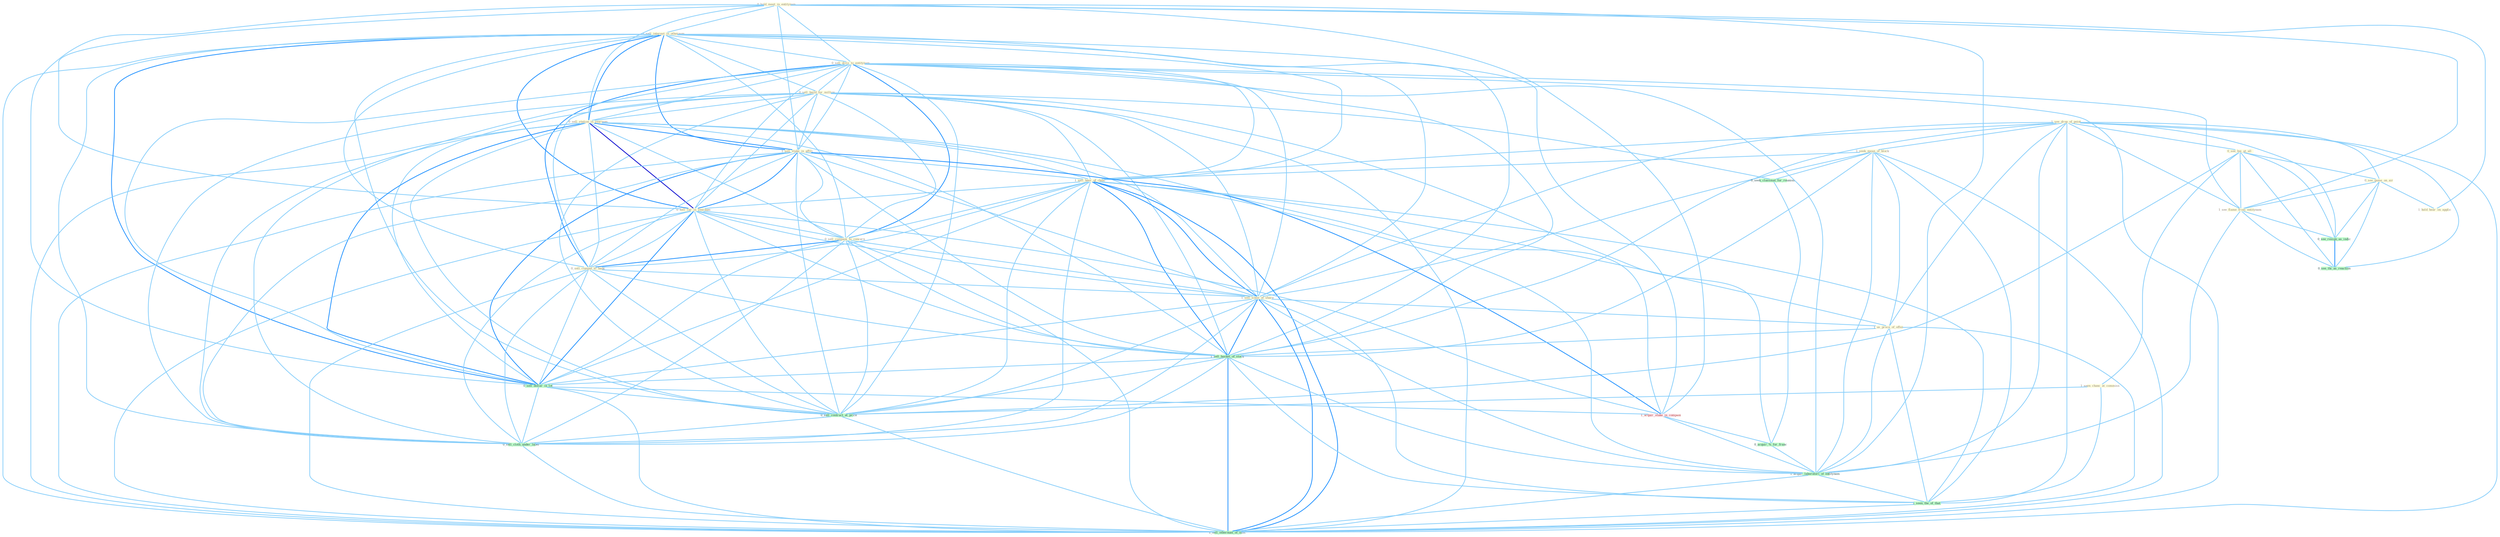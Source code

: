 Graph G{ 
    node
    [shape=polygon,style=filled,width=.5,height=.06,color="#BDFCC9",fixedsize=true,fontsize=4,
    fontcolor="#2f4f4f"];
    {node
    [color="#ffffe0", fontcolor="#8b7d6b"] "0_hold_meet_in_entitynam " "1_see_drop_of_point " "1_seek_mean_of_block " "0_see_bui_at_all " "1_sell_interest_in_othernum " "0_sell_divis_to_entitynam " "0_see_game_on_air " "0_sell_build_for_million " "0_sell_station_in_yearnum " "1_sell_stake_in_affili " "1_seen_chanc_at_commiss " "1_sell_beer_of_choic " "0_sell_car_in_yearnum " "0_sell_compani_to_concern " "0_sell_comput_to_bank " "1_sell_some_of_share " "1_see_flame_from_entitynam " "1_us_proce_of_offer " "1_hold_hear_on_applic "}
{node [color="#fff0f5", fontcolor="#b22222"] "1_acquir_stake_in_compani "}
edge [color="#B0E2FF"];

	"0_hold_meet_in_entitynam " -- "1_sell_interest_in_othernum " [w="1", color="#87cefa" ];
	"0_hold_meet_in_entitynam " -- "0_sell_divis_to_entitynam " [w="1", color="#87cefa" ];
	"0_hold_meet_in_entitynam " -- "0_sell_station_in_yearnum " [w="1", color="#87cefa" ];
	"0_hold_meet_in_entitynam " -- "1_sell_stake_in_affili " [w="1", color="#87cefa" ];
	"0_hold_meet_in_entitynam " -- "0_sell_car_in_yearnum " [w="1", color="#87cefa" ];
	"0_hold_meet_in_entitynam " -- "1_see_flame_from_entitynam " [w="1", color="#87cefa" ];
	"0_hold_meet_in_entitynam " -- "1_hold_hear_on_applic " [w="1", color="#87cefa" ];
	"0_hold_meet_in_entitynam " -- "0_sell_dollar_in_lot " [w="1", color="#87cefa" ];
	"0_hold_meet_in_entitynam " -- "1_acquir_stake_in_compani " [w="1", color="#87cefa" ];
	"0_hold_meet_in_entitynam " -- "1_acquir_laboratori_of_entitynam " [w="1", color="#87cefa" ];
	"1_see_drop_of_point " -- "1_seek_mean_of_block " [w="1", color="#87cefa" ];
	"1_see_drop_of_point " -- "0_see_bui_at_all " [w="1", color="#87cefa" ];
	"1_see_drop_of_point " -- "0_see_game_on_air " [w="1", color="#87cefa" ];
	"1_see_drop_of_point " -- "1_sell_beer_of_choic " [w="1", color="#87cefa" ];
	"1_see_drop_of_point " -- "1_sell_some_of_share " [w="1", color="#87cefa" ];
	"1_see_drop_of_point " -- "1_see_flame_from_entitynam " [w="1", color="#87cefa" ];
	"1_see_drop_of_point " -- "1_us_proce_of_offer " [w="1", color="#87cefa" ];
	"1_see_drop_of_point " -- "1_sell_basket_of_stock " [w="1", color="#87cefa" ];
	"1_see_drop_of_point " -- "0_see_resign_as_indic " [w="1", color="#87cefa" ];
	"1_see_drop_of_point " -- "1_acquir_laboratori_of_entitynam " [w="1", color="#87cefa" ];
	"1_see_drop_of_point " -- "1_seen_the_of_that " [w="1", color="#87cefa" ];
	"1_see_drop_of_point " -- "1_sell_othernum_of_offic " [w="1", color="#87cefa" ];
	"1_see_drop_of_point " -- "0_see_thi_as_reaction " [w="1", color="#87cefa" ];
	"1_seek_mean_of_block " -- "1_sell_beer_of_choic " [w="1", color="#87cefa" ];
	"1_seek_mean_of_block " -- "1_sell_some_of_share " [w="1", color="#87cefa" ];
	"1_seek_mean_of_block " -- "1_us_proce_of_offer " [w="1", color="#87cefa" ];
	"1_seek_mean_of_block " -- "0_seek_classmat_for_reunion " [w="1", color="#87cefa" ];
	"1_seek_mean_of_block " -- "1_sell_basket_of_stock " [w="1", color="#87cefa" ];
	"1_seek_mean_of_block " -- "1_acquir_laboratori_of_entitynam " [w="1", color="#87cefa" ];
	"1_seek_mean_of_block " -- "1_seen_the_of_that " [w="1", color="#87cefa" ];
	"1_seek_mean_of_block " -- "1_sell_othernum_of_offic " [w="1", color="#87cefa" ];
	"0_see_bui_at_all " -- "0_see_game_on_air " [w="1", color="#87cefa" ];
	"0_see_bui_at_all " -- "1_seen_chanc_at_commiss " [w="1", color="#87cefa" ];
	"0_see_bui_at_all " -- "1_see_flame_from_entitynam " [w="1", color="#87cefa" ];
	"0_see_bui_at_all " -- "0_see_resign_as_indic " [w="1", color="#87cefa" ];
	"0_see_bui_at_all " -- "0_sell_contract_at_price " [w="1", color="#87cefa" ];
	"0_see_bui_at_all " -- "0_see_thi_as_reaction " [w="1", color="#87cefa" ];
	"1_sell_interest_in_othernum " -- "0_sell_divis_to_entitynam " [w="1", color="#87cefa" ];
	"1_sell_interest_in_othernum " -- "0_sell_build_for_million " [w="1", color="#87cefa" ];
	"1_sell_interest_in_othernum " -- "0_sell_station_in_yearnum " [w="2", color="#1e90ff" , len=0.8];
	"1_sell_interest_in_othernum " -- "1_sell_stake_in_affili " [w="2", color="#1e90ff" , len=0.8];
	"1_sell_interest_in_othernum " -- "1_sell_beer_of_choic " [w="1", color="#87cefa" ];
	"1_sell_interest_in_othernum " -- "0_sell_car_in_yearnum " [w="2", color="#1e90ff" , len=0.8];
	"1_sell_interest_in_othernum " -- "0_sell_compani_to_concern " [w="1", color="#87cefa" ];
	"1_sell_interest_in_othernum " -- "0_sell_comput_to_bank " [w="1", color="#87cefa" ];
	"1_sell_interest_in_othernum " -- "1_sell_some_of_share " [w="1", color="#87cefa" ];
	"1_sell_interest_in_othernum " -- "1_sell_basket_of_stock " [w="1", color="#87cefa" ];
	"1_sell_interest_in_othernum " -- "0_sell_dollar_in_lot " [w="2", color="#1e90ff" , len=0.8];
	"1_sell_interest_in_othernum " -- "1_acquir_stake_in_compani " [w="1", color="#87cefa" ];
	"1_sell_interest_in_othernum " -- "0_sell_contract_at_price " [w="1", color="#87cefa" ];
	"1_sell_interest_in_othernum " -- "0_sell_cloth_under_label " [w="1", color="#87cefa" ];
	"1_sell_interest_in_othernum " -- "1_sell_othernum_of_offic " [w="1", color="#87cefa" ];
	"0_sell_divis_to_entitynam " -- "0_sell_build_for_million " [w="1", color="#87cefa" ];
	"0_sell_divis_to_entitynam " -- "0_sell_station_in_yearnum " [w="1", color="#87cefa" ];
	"0_sell_divis_to_entitynam " -- "1_sell_stake_in_affili " [w="1", color="#87cefa" ];
	"0_sell_divis_to_entitynam " -- "1_sell_beer_of_choic " [w="1", color="#87cefa" ];
	"0_sell_divis_to_entitynam " -- "0_sell_car_in_yearnum " [w="1", color="#87cefa" ];
	"0_sell_divis_to_entitynam " -- "0_sell_compani_to_concern " [w="2", color="#1e90ff" , len=0.8];
	"0_sell_divis_to_entitynam " -- "0_sell_comput_to_bank " [w="2", color="#1e90ff" , len=0.8];
	"0_sell_divis_to_entitynam " -- "1_sell_some_of_share " [w="1", color="#87cefa" ];
	"0_sell_divis_to_entitynam " -- "1_see_flame_from_entitynam " [w="1", color="#87cefa" ];
	"0_sell_divis_to_entitynam " -- "1_sell_basket_of_stock " [w="1", color="#87cefa" ];
	"0_sell_divis_to_entitynam " -- "0_sell_dollar_in_lot " [w="1", color="#87cefa" ];
	"0_sell_divis_to_entitynam " -- "0_sell_contract_at_price " [w="1", color="#87cefa" ];
	"0_sell_divis_to_entitynam " -- "1_acquir_laboratori_of_entitynam " [w="1", color="#87cefa" ];
	"0_sell_divis_to_entitynam " -- "0_sell_cloth_under_label " [w="1", color="#87cefa" ];
	"0_sell_divis_to_entitynam " -- "1_sell_othernum_of_offic " [w="1", color="#87cefa" ];
	"0_see_game_on_air " -- "1_see_flame_from_entitynam " [w="1", color="#87cefa" ];
	"0_see_game_on_air " -- "1_hold_hear_on_applic " [w="1", color="#87cefa" ];
	"0_see_game_on_air " -- "0_see_resign_as_indic " [w="1", color="#87cefa" ];
	"0_see_game_on_air " -- "0_see_thi_as_reaction " [w="1", color="#87cefa" ];
	"0_sell_build_for_million " -- "0_sell_station_in_yearnum " [w="1", color="#87cefa" ];
	"0_sell_build_for_million " -- "1_sell_stake_in_affili " [w="1", color="#87cefa" ];
	"0_sell_build_for_million " -- "1_sell_beer_of_choic " [w="1", color="#87cefa" ];
	"0_sell_build_for_million " -- "0_sell_car_in_yearnum " [w="1", color="#87cefa" ];
	"0_sell_build_for_million " -- "0_sell_compani_to_concern " [w="1", color="#87cefa" ];
	"0_sell_build_for_million " -- "0_sell_comput_to_bank " [w="1", color="#87cefa" ];
	"0_sell_build_for_million " -- "1_sell_some_of_share " [w="1", color="#87cefa" ];
	"0_sell_build_for_million " -- "0_seek_classmat_for_reunion " [w="1", color="#87cefa" ];
	"0_sell_build_for_million " -- "1_sell_basket_of_stock " [w="1", color="#87cefa" ];
	"0_sell_build_for_million " -- "0_sell_dollar_in_lot " [w="1", color="#87cefa" ];
	"0_sell_build_for_million " -- "0_acquir_%_for_franc " [w="1", color="#87cefa" ];
	"0_sell_build_for_million " -- "0_sell_contract_at_price " [w="1", color="#87cefa" ];
	"0_sell_build_for_million " -- "0_sell_cloth_under_label " [w="1", color="#87cefa" ];
	"0_sell_build_for_million " -- "1_sell_othernum_of_offic " [w="1", color="#87cefa" ];
	"0_sell_station_in_yearnum " -- "1_sell_stake_in_affili " [w="2", color="#1e90ff" , len=0.8];
	"0_sell_station_in_yearnum " -- "1_sell_beer_of_choic " [w="1", color="#87cefa" ];
	"0_sell_station_in_yearnum " -- "0_sell_car_in_yearnum " [w="3", color="#0000cd" , len=0.6];
	"0_sell_station_in_yearnum " -- "0_sell_compani_to_concern " [w="1", color="#87cefa" ];
	"0_sell_station_in_yearnum " -- "0_sell_comput_to_bank " [w="1", color="#87cefa" ];
	"0_sell_station_in_yearnum " -- "1_sell_some_of_share " [w="1", color="#87cefa" ];
	"0_sell_station_in_yearnum " -- "1_sell_basket_of_stock " [w="1", color="#87cefa" ];
	"0_sell_station_in_yearnum " -- "0_sell_dollar_in_lot " [w="2", color="#1e90ff" , len=0.8];
	"0_sell_station_in_yearnum " -- "1_acquir_stake_in_compani " [w="1", color="#87cefa" ];
	"0_sell_station_in_yearnum " -- "0_sell_contract_at_price " [w="1", color="#87cefa" ];
	"0_sell_station_in_yearnum " -- "0_sell_cloth_under_label " [w="1", color="#87cefa" ];
	"0_sell_station_in_yearnum " -- "1_sell_othernum_of_offic " [w="1", color="#87cefa" ];
	"1_sell_stake_in_affili " -- "1_sell_beer_of_choic " [w="1", color="#87cefa" ];
	"1_sell_stake_in_affili " -- "0_sell_car_in_yearnum " [w="2", color="#1e90ff" , len=0.8];
	"1_sell_stake_in_affili " -- "0_sell_compani_to_concern " [w="1", color="#87cefa" ];
	"1_sell_stake_in_affili " -- "0_sell_comput_to_bank " [w="1", color="#87cefa" ];
	"1_sell_stake_in_affili " -- "1_sell_some_of_share " [w="1", color="#87cefa" ];
	"1_sell_stake_in_affili " -- "1_sell_basket_of_stock " [w="1", color="#87cefa" ];
	"1_sell_stake_in_affili " -- "0_sell_dollar_in_lot " [w="2", color="#1e90ff" , len=0.8];
	"1_sell_stake_in_affili " -- "1_acquir_stake_in_compani " [w="2", color="#1e90ff" , len=0.8];
	"1_sell_stake_in_affili " -- "0_sell_contract_at_price " [w="1", color="#87cefa" ];
	"1_sell_stake_in_affili " -- "0_sell_cloth_under_label " [w="1", color="#87cefa" ];
	"1_sell_stake_in_affili " -- "1_sell_othernum_of_offic " [w="1", color="#87cefa" ];
	"1_seen_chanc_at_commiss " -- "0_sell_contract_at_price " [w="1", color="#87cefa" ];
	"1_seen_chanc_at_commiss " -- "1_seen_the_of_that " [w="1", color="#87cefa" ];
	"1_sell_beer_of_choic " -- "0_sell_car_in_yearnum " [w="1", color="#87cefa" ];
	"1_sell_beer_of_choic " -- "0_sell_compani_to_concern " [w="1", color="#87cefa" ];
	"1_sell_beer_of_choic " -- "0_sell_comput_to_bank " [w="1", color="#87cefa" ];
	"1_sell_beer_of_choic " -- "1_sell_some_of_share " [w="2", color="#1e90ff" , len=0.8];
	"1_sell_beer_of_choic " -- "1_us_proce_of_offer " [w="1", color="#87cefa" ];
	"1_sell_beer_of_choic " -- "1_sell_basket_of_stock " [w="2", color="#1e90ff" , len=0.8];
	"1_sell_beer_of_choic " -- "0_sell_dollar_in_lot " [w="1", color="#87cefa" ];
	"1_sell_beer_of_choic " -- "0_sell_contract_at_price " [w="1", color="#87cefa" ];
	"1_sell_beer_of_choic " -- "1_acquir_laboratori_of_entitynam " [w="1", color="#87cefa" ];
	"1_sell_beer_of_choic " -- "0_sell_cloth_under_label " [w="1", color="#87cefa" ];
	"1_sell_beer_of_choic " -- "1_seen_the_of_that " [w="1", color="#87cefa" ];
	"1_sell_beer_of_choic " -- "1_sell_othernum_of_offic " [w="2", color="#1e90ff" , len=0.8];
	"0_sell_car_in_yearnum " -- "0_sell_compani_to_concern " [w="1", color="#87cefa" ];
	"0_sell_car_in_yearnum " -- "0_sell_comput_to_bank " [w="1", color="#87cefa" ];
	"0_sell_car_in_yearnum " -- "1_sell_some_of_share " [w="1", color="#87cefa" ];
	"0_sell_car_in_yearnum " -- "1_sell_basket_of_stock " [w="1", color="#87cefa" ];
	"0_sell_car_in_yearnum " -- "0_sell_dollar_in_lot " [w="2", color="#1e90ff" , len=0.8];
	"0_sell_car_in_yearnum " -- "1_acquir_stake_in_compani " [w="1", color="#87cefa" ];
	"0_sell_car_in_yearnum " -- "0_sell_contract_at_price " [w="1", color="#87cefa" ];
	"0_sell_car_in_yearnum " -- "0_sell_cloth_under_label " [w="1", color="#87cefa" ];
	"0_sell_car_in_yearnum " -- "1_sell_othernum_of_offic " [w="1", color="#87cefa" ];
	"0_sell_compani_to_concern " -- "0_sell_comput_to_bank " [w="2", color="#1e90ff" , len=0.8];
	"0_sell_compani_to_concern " -- "1_sell_some_of_share " [w="1", color="#87cefa" ];
	"0_sell_compani_to_concern " -- "1_sell_basket_of_stock " [w="1", color="#87cefa" ];
	"0_sell_compani_to_concern " -- "0_sell_dollar_in_lot " [w="1", color="#87cefa" ];
	"0_sell_compani_to_concern " -- "0_sell_contract_at_price " [w="1", color="#87cefa" ];
	"0_sell_compani_to_concern " -- "0_sell_cloth_under_label " [w="1", color="#87cefa" ];
	"0_sell_compani_to_concern " -- "1_sell_othernum_of_offic " [w="1", color="#87cefa" ];
	"0_sell_comput_to_bank " -- "1_sell_some_of_share " [w="1", color="#87cefa" ];
	"0_sell_comput_to_bank " -- "1_sell_basket_of_stock " [w="1", color="#87cefa" ];
	"0_sell_comput_to_bank " -- "0_sell_dollar_in_lot " [w="1", color="#87cefa" ];
	"0_sell_comput_to_bank " -- "0_sell_contract_at_price " [w="1", color="#87cefa" ];
	"0_sell_comput_to_bank " -- "0_sell_cloth_under_label " [w="1", color="#87cefa" ];
	"0_sell_comput_to_bank " -- "1_sell_othernum_of_offic " [w="1", color="#87cefa" ];
	"1_sell_some_of_share " -- "1_us_proce_of_offer " [w="1", color="#87cefa" ];
	"1_sell_some_of_share " -- "1_sell_basket_of_stock " [w="2", color="#1e90ff" , len=0.8];
	"1_sell_some_of_share " -- "0_sell_dollar_in_lot " [w="1", color="#87cefa" ];
	"1_sell_some_of_share " -- "0_sell_contract_at_price " [w="1", color="#87cefa" ];
	"1_sell_some_of_share " -- "1_acquir_laboratori_of_entitynam " [w="1", color="#87cefa" ];
	"1_sell_some_of_share " -- "0_sell_cloth_under_label " [w="1", color="#87cefa" ];
	"1_sell_some_of_share " -- "1_seen_the_of_that " [w="1", color="#87cefa" ];
	"1_sell_some_of_share " -- "1_sell_othernum_of_offic " [w="2", color="#1e90ff" , len=0.8];
	"1_see_flame_from_entitynam " -- "0_see_resign_as_indic " [w="1", color="#87cefa" ];
	"1_see_flame_from_entitynam " -- "1_acquir_laboratori_of_entitynam " [w="1", color="#87cefa" ];
	"1_see_flame_from_entitynam " -- "0_see_thi_as_reaction " [w="1", color="#87cefa" ];
	"1_us_proce_of_offer " -- "1_sell_basket_of_stock " [w="1", color="#87cefa" ];
	"1_us_proce_of_offer " -- "1_acquir_laboratori_of_entitynam " [w="1", color="#87cefa" ];
	"1_us_proce_of_offer " -- "1_seen_the_of_that " [w="1", color="#87cefa" ];
	"1_us_proce_of_offer " -- "1_sell_othernum_of_offic " [w="1", color="#87cefa" ];
	"0_seek_classmat_for_reunion " -- "0_acquir_%_for_franc " [w="1", color="#87cefa" ];
	"1_sell_basket_of_stock " -- "0_sell_dollar_in_lot " [w="1", color="#87cefa" ];
	"1_sell_basket_of_stock " -- "0_sell_contract_at_price " [w="1", color="#87cefa" ];
	"1_sell_basket_of_stock " -- "1_acquir_laboratori_of_entitynam " [w="1", color="#87cefa" ];
	"1_sell_basket_of_stock " -- "0_sell_cloth_under_label " [w="1", color="#87cefa" ];
	"1_sell_basket_of_stock " -- "1_seen_the_of_that " [w="1", color="#87cefa" ];
	"1_sell_basket_of_stock " -- "1_sell_othernum_of_offic " [w="2", color="#1e90ff" , len=0.8];
	"0_sell_dollar_in_lot " -- "1_acquir_stake_in_compani " [w="1", color="#87cefa" ];
	"0_sell_dollar_in_lot " -- "0_sell_contract_at_price " [w="1", color="#87cefa" ];
	"0_sell_dollar_in_lot " -- "0_sell_cloth_under_label " [w="1", color="#87cefa" ];
	"0_sell_dollar_in_lot " -- "1_sell_othernum_of_offic " [w="1", color="#87cefa" ];
	"0_see_resign_as_indic " -- "0_see_thi_as_reaction " [w="2", color="#1e90ff" , len=0.8];
	"1_acquir_stake_in_compani " -- "0_acquir_%_for_franc " [w="1", color="#87cefa" ];
	"1_acquir_stake_in_compani " -- "1_acquir_laboratori_of_entitynam " [w="1", color="#87cefa" ];
	"0_acquir_%_for_franc " -- "1_acquir_laboratori_of_entitynam " [w="1", color="#87cefa" ];
	"0_sell_contract_at_price " -- "0_sell_cloth_under_label " [w="1", color="#87cefa" ];
	"0_sell_contract_at_price " -- "1_sell_othernum_of_offic " [w="1", color="#87cefa" ];
	"1_acquir_laboratori_of_entitynam " -- "1_seen_the_of_that " [w="1", color="#87cefa" ];
	"1_acquir_laboratori_of_entitynam " -- "1_sell_othernum_of_offic " [w="1", color="#87cefa" ];
	"0_sell_cloth_under_label " -- "1_sell_othernum_of_offic " [w="1", color="#87cefa" ];
	"1_seen_the_of_that " -- "1_sell_othernum_of_offic " [w="1", color="#87cefa" ];
}